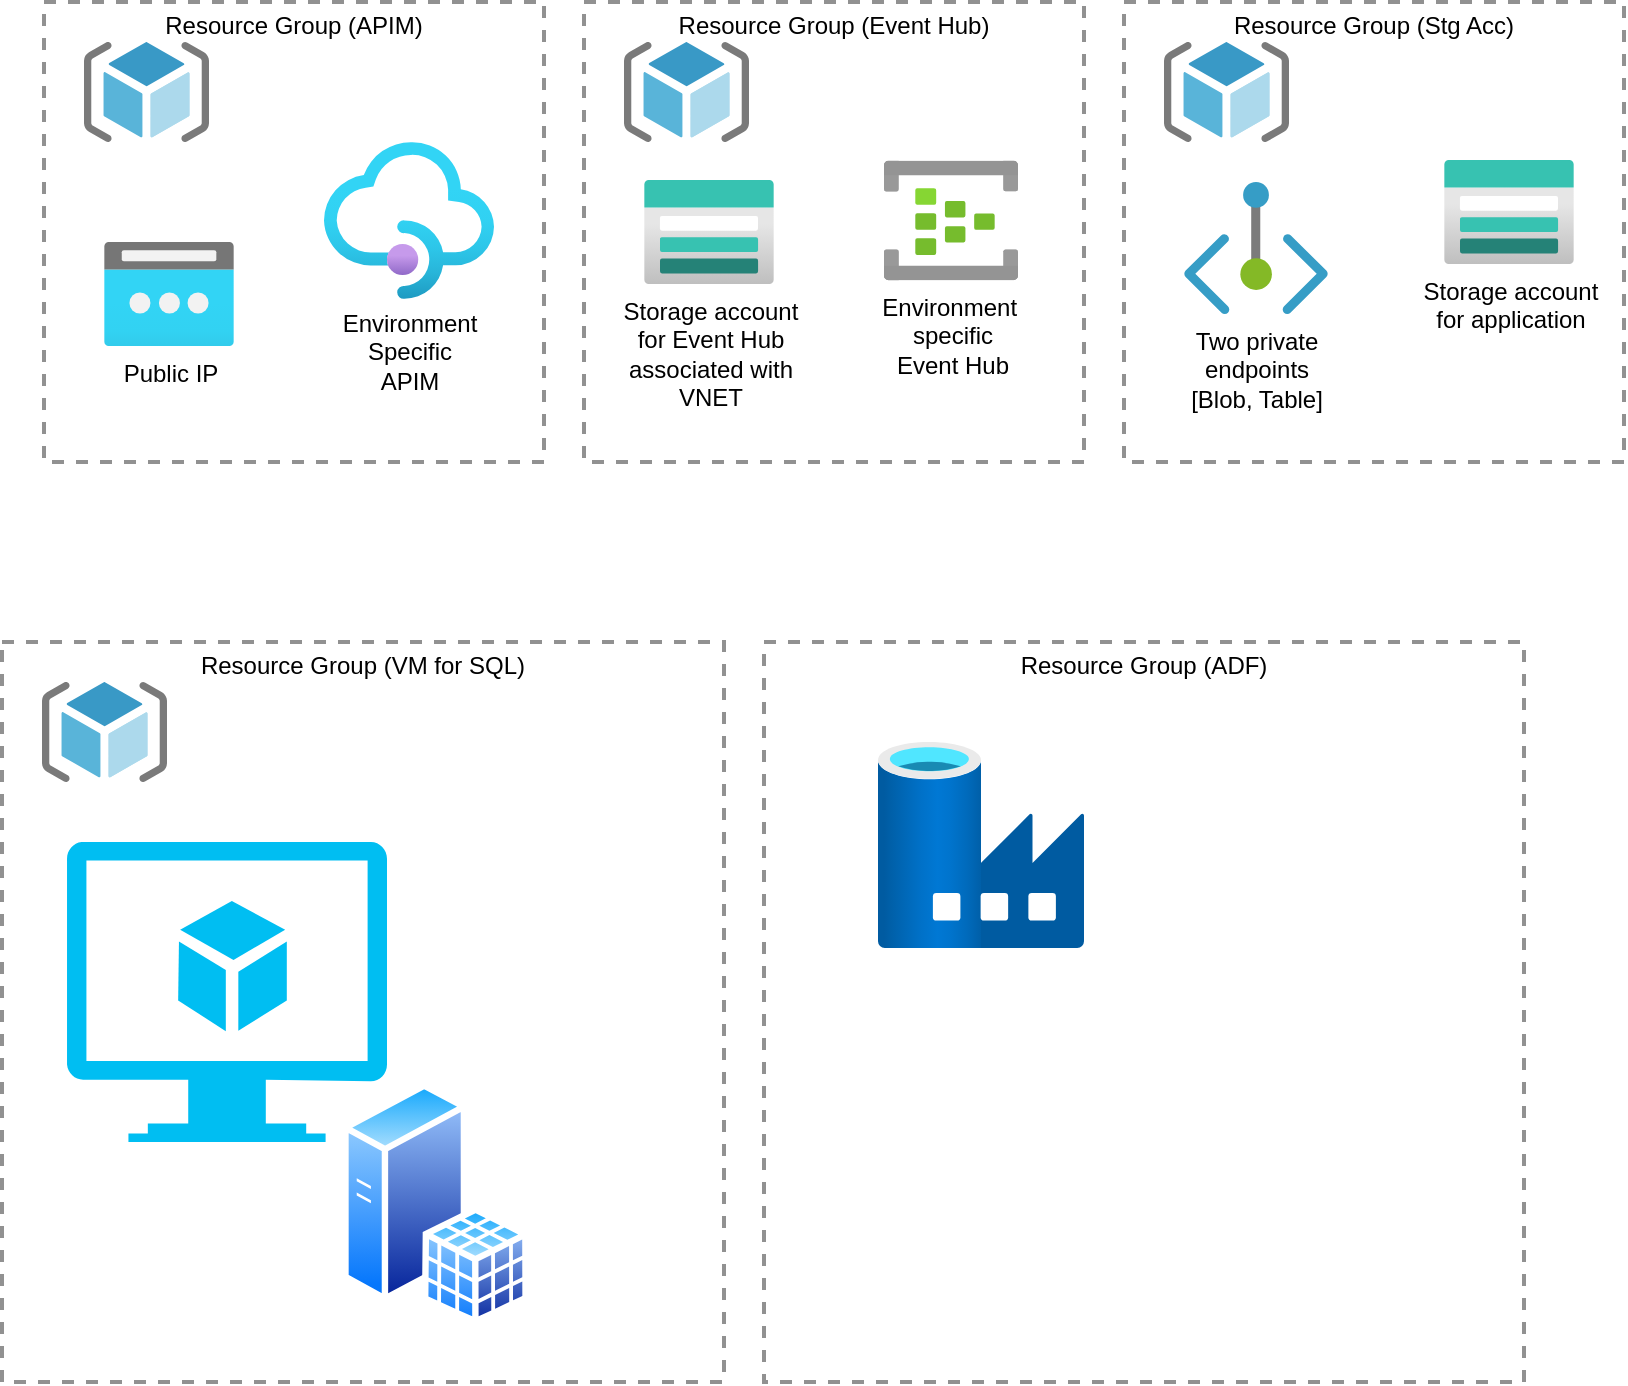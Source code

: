 <mxfile version="24.7.16">
  <diagram id="WI9T0HZ2pTsCkuznbFz-" name="Page-1">
    <mxGraphModel dx="1426" dy="767" grid="1" gridSize="10" guides="1" tooltips="1" connect="1" arrows="1" fold="1" page="1" pageScale="1" pageWidth="827" pageHeight="1169" math="0" shadow="0">
      <root>
        <mxCell id="0" />
        <mxCell id="1" parent="0" />
        <mxCell id="nKmGXaF5buhHeX4ftvHt-4" value="Resource Group (VM for SQL)" style="fontStyle=0;verticalAlign=top;align=center;spacingTop=-2;fillColor=none;rounded=0;whiteSpace=wrap;html=1;strokeColor=#919191;strokeWidth=2;dashed=1;container=1;collapsible=0;expand=0;recursiveResize=0;" vertex="1" parent="1">
          <mxGeometry x="49" y="450" width="361" height="370" as="geometry" />
        </mxCell>
        <mxCell id="nKmGXaF5buhHeX4ftvHt-5" value="" style="image;sketch=0;aspect=fixed;html=1;points=[];align=center;fontSize=12;image=img/lib/mscae/ResourceGroup.svg;" vertex="1" parent="nKmGXaF5buhHeX4ftvHt-4">
          <mxGeometry x="20" y="20" width="62.5" height="50" as="geometry" />
        </mxCell>
        <mxCell id="nKmGXaF5buhHeX4ftvHt-3" value="" style="verticalLabelPosition=bottom;html=1;verticalAlign=top;align=center;strokeColor=none;fillColor=#00BEF2;shape=mxgraph.azure.virtual_machine_feature;pointerEvents=1;" vertex="1" parent="nKmGXaF5buhHeX4ftvHt-4">
          <mxGeometry x="32.5" y="100" width="160" height="150" as="geometry" />
        </mxCell>
        <mxCell id="nKmGXaF5buhHeX4ftvHt-2" value="" style="image;aspect=fixed;perimeter=ellipsePerimeter;html=1;align=center;shadow=0;dashed=0;spacingTop=3;image=img/lib/active_directory/sql_server.svg;" vertex="1" parent="nKmGXaF5buhHeX4ftvHt-4">
          <mxGeometry x="170" y="220" width="93.5" height="121.43" as="geometry" />
        </mxCell>
        <mxCell id="MAlZKIygY1-CWzmbebNj-2" value="Resource Group (APIM)" style="fontStyle=0;verticalAlign=top;align=center;spacingTop=-2;fillColor=none;rounded=0;whiteSpace=wrap;html=1;strokeColor=#919191;strokeWidth=2;dashed=1;container=1;collapsible=0;expand=0;recursiveResize=0;" parent="1" vertex="1">
          <mxGeometry x="70" y="130" width="250" height="230" as="geometry" />
        </mxCell>
        <mxCell id="MAlZKIygY1-CWzmbebNj-1" value="" style="image;sketch=0;aspect=fixed;html=1;points=[];align=center;fontSize=12;image=img/lib/mscae/ResourceGroup.svg;" parent="MAlZKIygY1-CWzmbebNj-2" vertex="1">
          <mxGeometry x="20" y="20" width="62.5" height="50" as="geometry" />
        </mxCell>
        <mxCell id="MAlZKIygY1-CWzmbebNj-7" value="" style="image;aspect=fixed;html=1;points=[];align=center;fontSize=12;image=img/lib/azure2/app_services/API_Management_Services.svg;" parent="MAlZKIygY1-CWzmbebNj-2" vertex="1">
          <mxGeometry x="140" y="70" width="85" height="78.46" as="geometry" />
        </mxCell>
        <mxCell id="MAlZKIygY1-CWzmbebNj-8" value="Environment Specific APIM" style="text;html=1;align=center;verticalAlign=middle;whiteSpace=wrap;rounded=0;" parent="MAlZKIygY1-CWzmbebNj-2" vertex="1">
          <mxGeometry x="152.5" y="160" width="60" height="30" as="geometry" />
        </mxCell>
        <mxCell id="MAlZKIygY1-CWzmbebNj-9" value="Public IP" style="image;aspect=fixed;html=1;points=[];align=center;fontSize=12;image=img/lib/azure2/networking/Public_IP_Addresses.svg;" parent="MAlZKIygY1-CWzmbebNj-2" vertex="1">
          <mxGeometry x="30" y="120" width="65" height="52" as="geometry" />
        </mxCell>
        <mxCell id="MAlZKIygY1-CWzmbebNj-3" value="Resource Group (Event Hub)" style="fontStyle=0;verticalAlign=top;align=center;spacingTop=-2;fillColor=none;rounded=0;whiteSpace=wrap;html=1;strokeColor=#919191;strokeWidth=2;dashed=1;container=1;collapsible=0;expand=0;recursiveResize=0;" parent="1" vertex="1">
          <mxGeometry x="340" y="130" width="250" height="230" as="geometry" />
        </mxCell>
        <mxCell id="MAlZKIygY1-CWzmbebNj-4" value="" style="image;sketch=0;aspect=fixed;html=1;points=[];align=center;fontSize=12;image=img/lib/mscae/ResourceGroup.svg;" parent="MAlZKIygY1-CWzmbebNj-3" vertex="1">
          <mxGeometry x="20" y="20" width="62.5" height="50" as="geometry" />
        </mxCell>
        <mxCell id="MAlZKIygY1-CWzmbebNj-10" value="Environment&amp;nbsp;&lt;div&gt;specific&lt;/div&gt;&lt;div&gt;Event Hub&lt;/div&gt;" style="image;aspect=fixed;html=1;points=[];align=center;fontSize=12;image=img/lib/azure2/iot/Event_Hubs.svg;" parent="MAlZKIygY1-CWzmbebNj-3" vertex="1">
          <mxGeometry x="150" y="79.23" width="67" height="60" as="geometry" />
        </mxCell>
        <mxCell id="MAlZKIygY1-CWzmbebNj-11" value="Storage account&lt;div&gt;for Event Hub&lt;/div&gt;&lt;div&gt;associated with&lt;/div&gt;&lt;div&gt;VNET&lt;/div&gt;" style="image;aspect=fixed;html=1;points=[];align=center;fontSize=12;image=img/lib/azure2/storage/Storage_Accounts.svg;" parent="MAlZKIygY1-CWzmbebNj-3" vertex="1">
          <mxGeometry x="30" y="89" width="65" height="52" as="geometry" />
        </mxCell>
        <mxCell id="MAlZKIygY1-CWzmbebNj-5" value="Resource Group (Stg Acc)" style="fontStyle=0;verticalAlign=top;align=center;spacingTop=-2;fillColor=none;rounded=0;whiteSpace=wrap;html=1;strokeColor=#919191;strokeWidth=2;dashed=1;container=1;collapsible=0;expand=0;recursiveResize=0;" parent="1" vertex="1">
          <mxGeometry x="610" y="130" width="250" height="230" as="geometry" />
        </mxCell>
        <mxCell id="MAlZKIygY1-CWzmbebNj-6" value="" style="image;sketch=0;aspect=fixed;html=1;points=[];align=center;fontSize=12;image=img/lib/mscae/ResourceGroup.svg;" parent="MAlZKIygY1-CWzmbebNj-5" vertex="1">
          <mxGeometry x="20" y="20" width="62.5" height="50" as="geometry" />
        </mxCell>
        <mxCell id="MAlZKIygY1-CWzmbebNj-12" value="Storage account&lt;div&gt;for application&lt;/div&gt;" style="image;aspect=fixed;html=1;points=[];align=center;fontSize=12;image=img/lib/azure2/storage/Storage_Accounts.svg;" parent="MAlZKIygY1-CWzmbebNj-5" vertex="1">
          <mxGeometry x="160" y="79" width="65" height="52" as="geometry" />
        </mxCell>
        <mxCell id="MAlZKIygY1-CWzmbebNj-13" value="Two private&lt;div&gt;endpoints&lt;/div&gt;&lt;div&gt;[Blob, Table]&lt;/div&gt;" style="image;aspect=fixed;html=1;points=[];align=center;fontSize=12;image=img/lib/azure2/networking/Private_Endpoint.svg;" parent="MAlZKIygY1-CWzmbebNj-5" vertex="1">
          <mxGeometry x="30" y="90" width="72" height="66" as="geometry" />
        </mxCell>
        <mxCell id="nKmGXaF5buhHeX4ftvHt-10" value="Resource Group (ADF)" style="fontStyle=0;verticalAlign=top;align=center;spacingTop=-2;fillColor=none;rounded=0;whiteSpace=wrap;html=1;strokeColor=#919191;strokeWidth=2;dashed=1;container=1;collapsible=0;expand=0;recursiveResize=0;" vertex="1" parent="1">
          <mxGeometry x="430" y="450" width="380" height="370" as="geometry" />
        </mxCell>
        <mxCell id="nKmGXaF5buhHeX4ftvHt-11" value="" style="image;aspect=fixed;html=1;points=[];align=center;fontSize=12;image=img/lib/azure2/databases/Data_Factory.svg;" vertex="1" parent="nKmGXaF5buhHeX4ftvHt-10">
          <mxGeometry x="57" y="50" width="103" height="103" as="geometry" />
        </mxCell>
      </root>
    </mxGraphModel>
  </diagram>
</mxfile>
